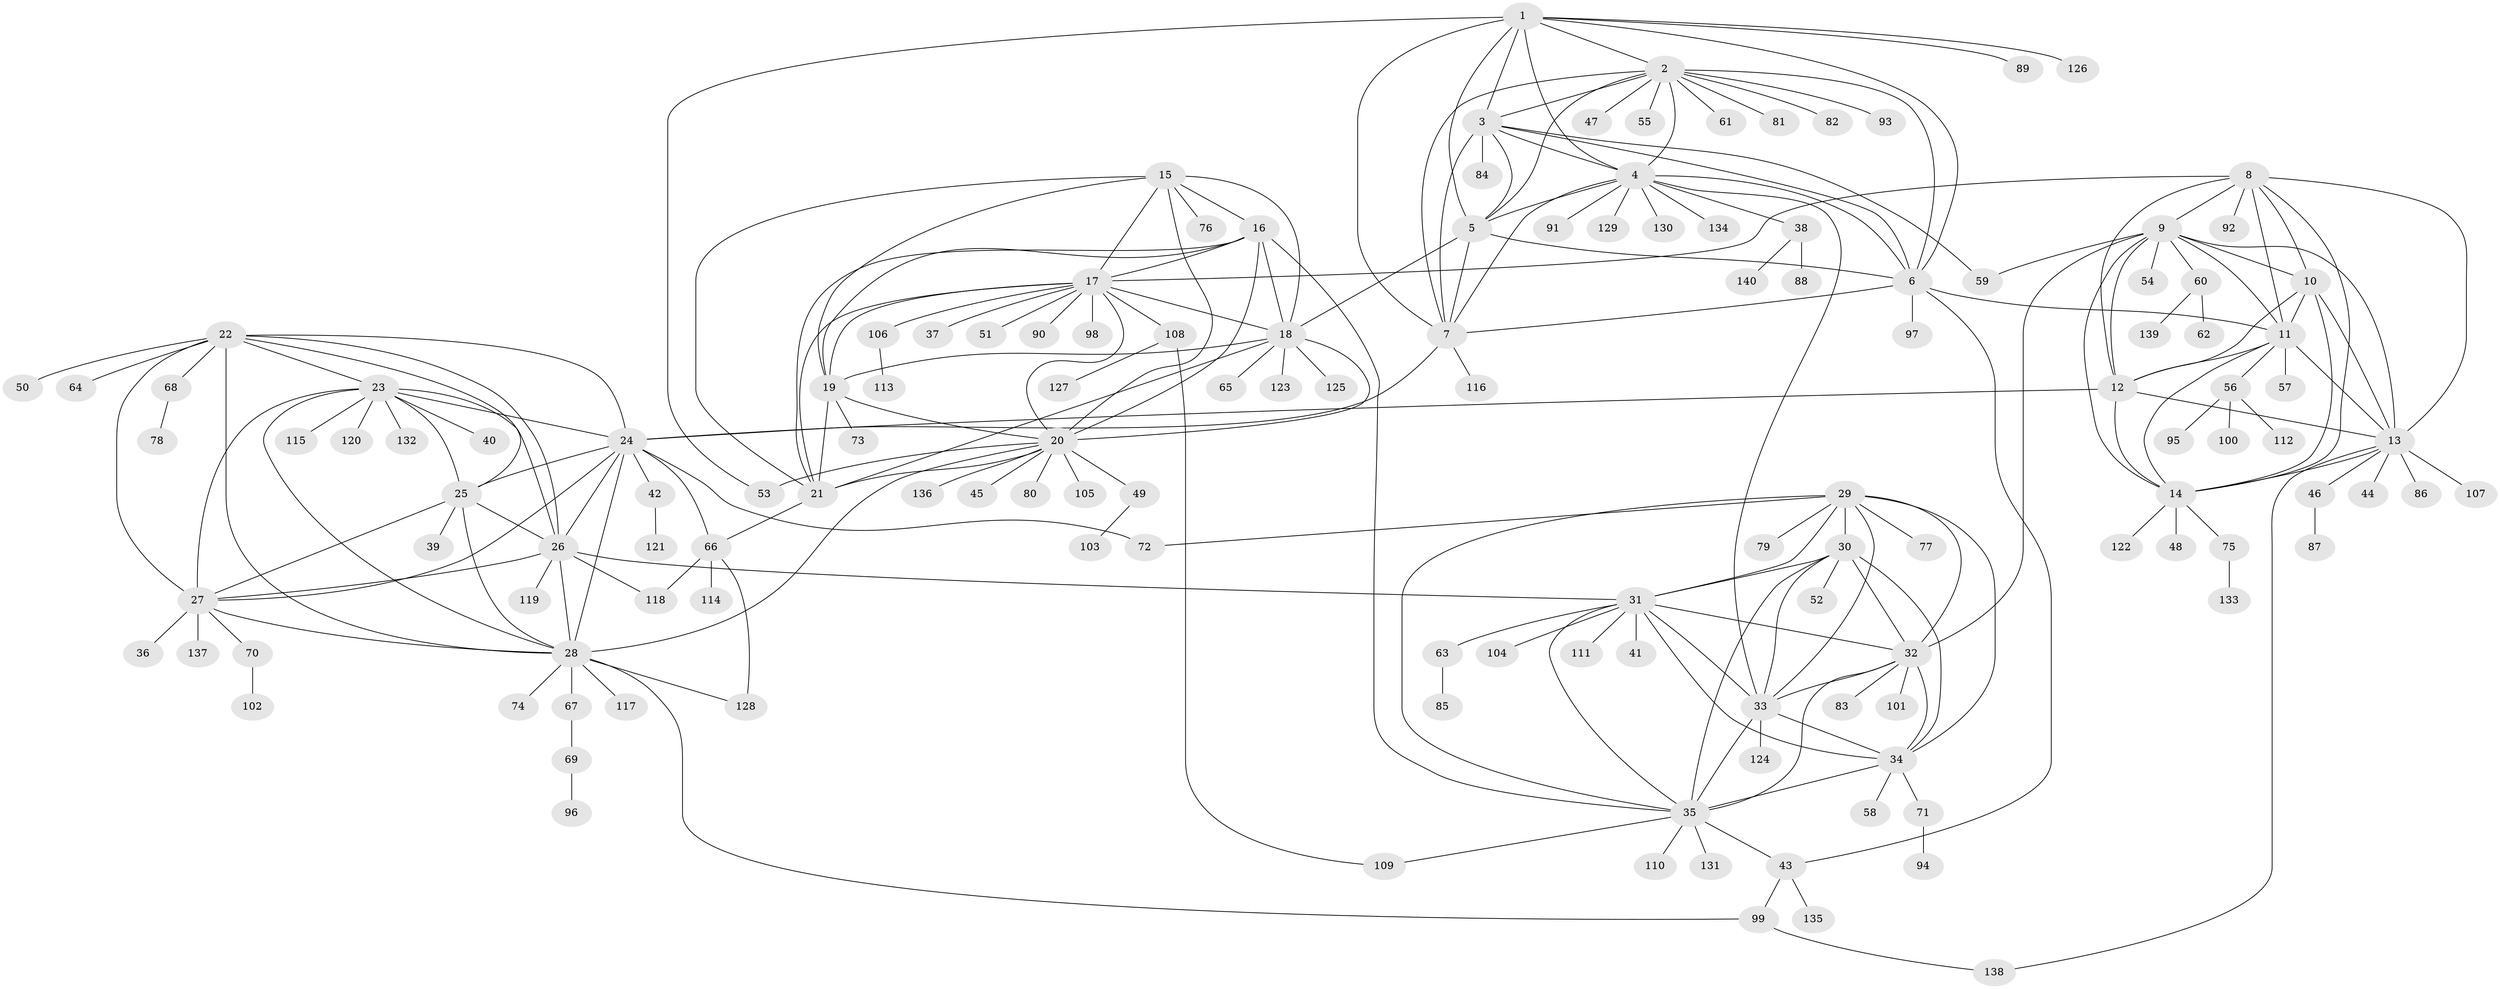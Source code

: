 // Generated by graph-tools (version 1.1) at 2025/26/03/09/25 03:26:47]
// undirected, 140 vertices, 230 edges
graph export_dot {
graph [start="1"]
  node [color=gray90,style=filled];
  1;
  2;
  3;
  4;
  5;
  6;
  7;
  8;
  9;
  10;
  11;
  12;
  13;
  14;
  15;
  16;
  17;
  18;
  19;
  20;
  21;
  22;
  23;
  24;
  25;
  26;
  27;
  28;
  29;
  30;
  31;
  32;
  33;
  34;
  35;
  36;
  37;
  38;
  39;
  40;
  41;
  42;
  43;
  44;
  45;
  46;
  47;
  48;
  49;
  50;
  51;
  52;
  53;
  54;
  55;
  56;
  57;
  58;
  59;
  60;
  61;
  62;
  63;
  64;
  65;
  66;
  67;
  68;
  69;
  70;
  71;
  72;
  73;
  74;
  75;
  76;
  77;
  78;
  79;
  80;
  81;
  82;
  83;
  84;
  85;
  86;
  87;
  88;
  89;
  90;
  91;
  92;
  93;
  94;
  95;
  96;
  97;
  98;
  99;
  100;
  101;
  102;
  103;
  104;
  105;
  106;
  107;
  108;
  109;
  110;
  111;
  112;
  113;
  114;
  115;
  116;
  117;
  118;
  119;
  120;
  121;
  122;
  123;
  124;
  125;
  126;
  127;
  128;
  129;
  130;
  131;
  132;
  133;
  134;
  135;
  136;
  137;
  138;
  139;
  140;
  1 -- 2;
  1 -- 3;
  1 -- 4;
  1 -- 5;
  1 -- 6;
  1 -- 7;
  1 -- 53;
  1 -- 89;
  1 -- 126;
  2 -- 3;
  2 -- 4;
  2 -- 5;
  2 -- 6;
  2 -- 7;
  2 -- 47;
  2 -- 55;
  2 -- 61;
  2 -- 81;
  2 -- 82;
  2 -- 93;
  3 -- 4;
  3 -- 5;
  3 -- 6;
  3 -- 7;
  3 -- 59;
  3 -- 84;
  4 -- 5;
  4 -- 6;
  4 -- 7;
  4 -- 33;
  4 -- 38;
  4 -- 91;
  4 -- 129;
  4 -- 130;
  4 -- 134;
  5 -- 6;
  5 -- 7;
  5 -- 18;
  6 -- 7;
  6 -- 11;
  6 -- 43;
  6 -- 97;
  7 -- 24;
  7 -- 116;
  8 -- 9;
  8 -- 10;
  8 -- 11;
  8 -- 12;
  8 -- 13;
  8 -- 14;
  8 -- 17;
  8 -- 92;
  9 -- 10;
  9 -- 11;
  9 -- 12;
  9 -- 13;
  9 -- 14;
  9 -- 32;
  9 -- 54;
  9 -- 59;
  9 -- 60;
  10 -- 11;
  10 -- 12;
  10 -- 13;
  10 -- 14;
  11 -- 12;
  11 -- 13;
  11 -- 14;
  11 -- 56;
  11 -- 57;
  12 -- 13;
  12 -- 14;
  12 -- 24;
  13 -- 14;
  13 -- 44;
  13 -- 46;
  13 -- 86;
  13 -- 107;
  13 -- 138;
  14 -- 48;
  14 -- 75;
  14 -- 122;
  15 -- 16;
  15 -- 17;
  15 -- 18;
  15 -- 19;
  15 -- 20;
  15 -- 21;
  15 -- 76;
  16 -- 17;
  16 -- 18;
  16 -- 19;
  16 -- 20;
  16 -- 21;
  16 -- 35;
  17 -- 18;
  17 -- 19;
  17 -- 20;
  17 -- 21;
  17 -- 37;
  17 -- 51;
  17 -- 90;
  17 -- 98;
  17 -- 106;
  17 -- 108;
  18 -- 19;
  18 -- 20;
  18 -- 21;
  18 -- 65;
  18 -- 123;
  18 -- 125;
  19 -- 20;
  19 -- 21;
  19 -- 73;
  20 -- 21;
  20 -- 28;
  20 -- 45;
  20 -- 49;
  20 -- 53;
  20 -- 80;
  20 -- 105;
  20 -- 136;
  21 -- 66;
  22 -- 23;
  22 -- 24;
  22 -- 25;
  22 -- 26;
  22 -- 27;
  22 -- 28;
  22 -- 50;
  22 -- 64;
  22 -- 68;
  23 -- 24;
  23 -- 25;
  23 -- 26;
  23 -- 27;
  23 -- 28;
  23 -- 40;
  23 -- 115;
  23 -- 120;
  23 -- 132;
  24 -- 25;
  24 -- 26;
  24 -- 27;
  24 -- 28;
  24 -- 42;
  24 -- 66;
  24 -- 72;
  25 -- 26;
  25 -- 27;
  25 -- 28;
  25 -- 39;
  26 -- 27;
  26 -- 28;
  26 -- 31;
  26 -- 118;
  26 -- 119;
  27 -- 28;
  27 -- 36;
  27 -- 70;
  27 -- 137;
  28 -- 67;
  28 -- 74;
  28 -- 99;
  28 -- 117;
  28 -- 128;
  29 -- 30;
  29 -- 31;
  29 -- 32;
  29 -- 33;
  29 -- 34;
  29 -- 35;
  29 -- 72;
  29 -- 77;
  29 -- 79;
  30 -- 31;
  30 -- 32;
  30 -- 33;
  30 -- 34;
  30 -- 35;
  30 -- 52;
  31 -- 32;
  31 -- 33;
  31 -- 34;
  31 -- 35;
  31 -- 41;
  31 -- 63;
  31 -- 104;
  31 -- 111;
  32 -- 33;
  32 -- 34;
  32 -- 35;
  32 -- 83;
  32 -- 101;
  33 -- 34;
  33 -- 35;
  33 -- 124;
  34 -- 35;
  34 -- 58;
  34 -- 71;
  35 -- 43;
  35 -- 109;
  35 -- 110;
  35 -- 131;
  38 -- 88;
  38 -- 140;
  42 -- 121;
  43 -- 99;
  43 -- 135;
  46 -- 87;
  49 -- 103;
  56 -- 95;
  56 -- 100;
  56 -- 112;
  60 -- 62;
  60 -- 139;
  63 -- 85;
  66 -- 114;
  66 -- 118;
  66 -- 128;
  67 -- 69;
  68 -- 78;
  69 -- 96;
  70 -- 102;
  71 -- 94;
  75 -- 133;
  99 -- 138;
  106 -- 113;
  108 -- 109;
  108 -- 127;
}
